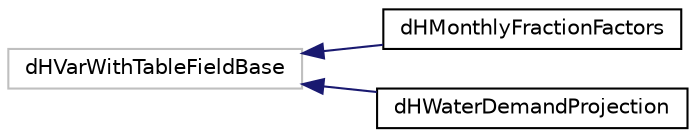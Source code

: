 digraph "Graphical Class Hierarchy"
{
 // LATEX_PDF_SIZE
  edge [fontname="Helvetica",fontsize="10",labelfontname="Helvetica",labelfontsize="10"];
  node [fontname="Helvetica",fontsize="10",shape=record];
  rankdir="LR";
  Node11 [label="dHVarWithTableFieldBase",height=0.2,width=0.4,color="grey75", fillcolor="white", style="filled",tooltip=" "];
  Node11 -> Node0 [dir="back",color="midnightblue",fontsize="10",style="solid",fontname="Helvetica"];
  Node0 [label="dHMonthlyFractionFactors",height=0.2,width=0.4,color="black", fillcolor="white", style="filled",URL="$classdHMonthlyFractionFactors.html",tooltip=" "];
  Node11 -> Node13 [dir="back",color="midnightblue",fontsize="10",style="solid",fontname="Helvetica"];
  Node13 [label="dHWaterDemandProjection",height=0.2,width=0.4,color="black", fillcolor="white", style="filled",URL="$classdHWaterDemandProjection.html",tooltip=" "];
}
